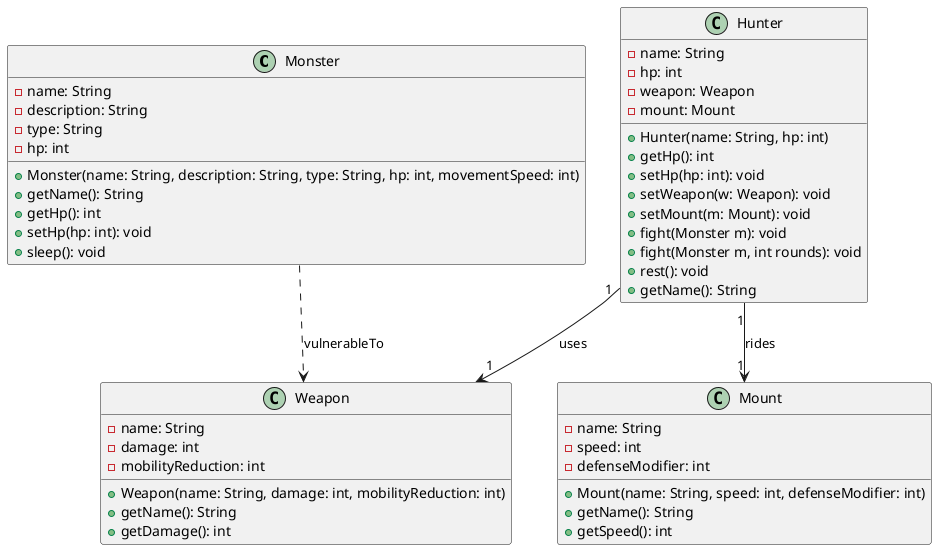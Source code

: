 @startuml
' 定義 Monster 類別
class Monster {
  - name: String
  - description: String
  - type: String
  - hp: int
  + Monster(name: String, description: String, type: String, hp: int, movementSpeed: int)
  + getName(): String
  + getHp(): int
  + setHp(hp: int): void
  + sleep(): void
}

' 定義 Hunter 類別
class Hunter {
  - name: String
  - hp: int
  - weapon: Weapon
  - mount: Mount
  + Hunter(name: String, hp: int)
  + getHp(): int
  + setHp(hp: int): void
  + setWeapon(w: Weapon): void
  + setMount(m: Mount): void
  + fight(Monster m): void
  + fight(Monster m, int rounds): void
  + rest(): void
  + getName(): String
}

' 定義 Mount 類別
class Mount {
  - name: String
  - speed: int
  - defenseModifier: int
  + Mount(name: String, speed: int, defenseModifier: int)
  + getName(): String
  + getSpeed(): int
}

' 定義 Weapon 類別
class Weapon {
  - name: String
  - damage: int
  - mobilityReduction: int
  + Weapon(name: String, damage: int, mobilityReduction: int)
  + getName(): String
  + getDamage(): int
}

' 類別關係
Hunter "1" --> "1" Mount : rides
Hunter "1" --> "1" Weapon : uses
Monster ..> Weapon : vulnerableTo
@enduml
